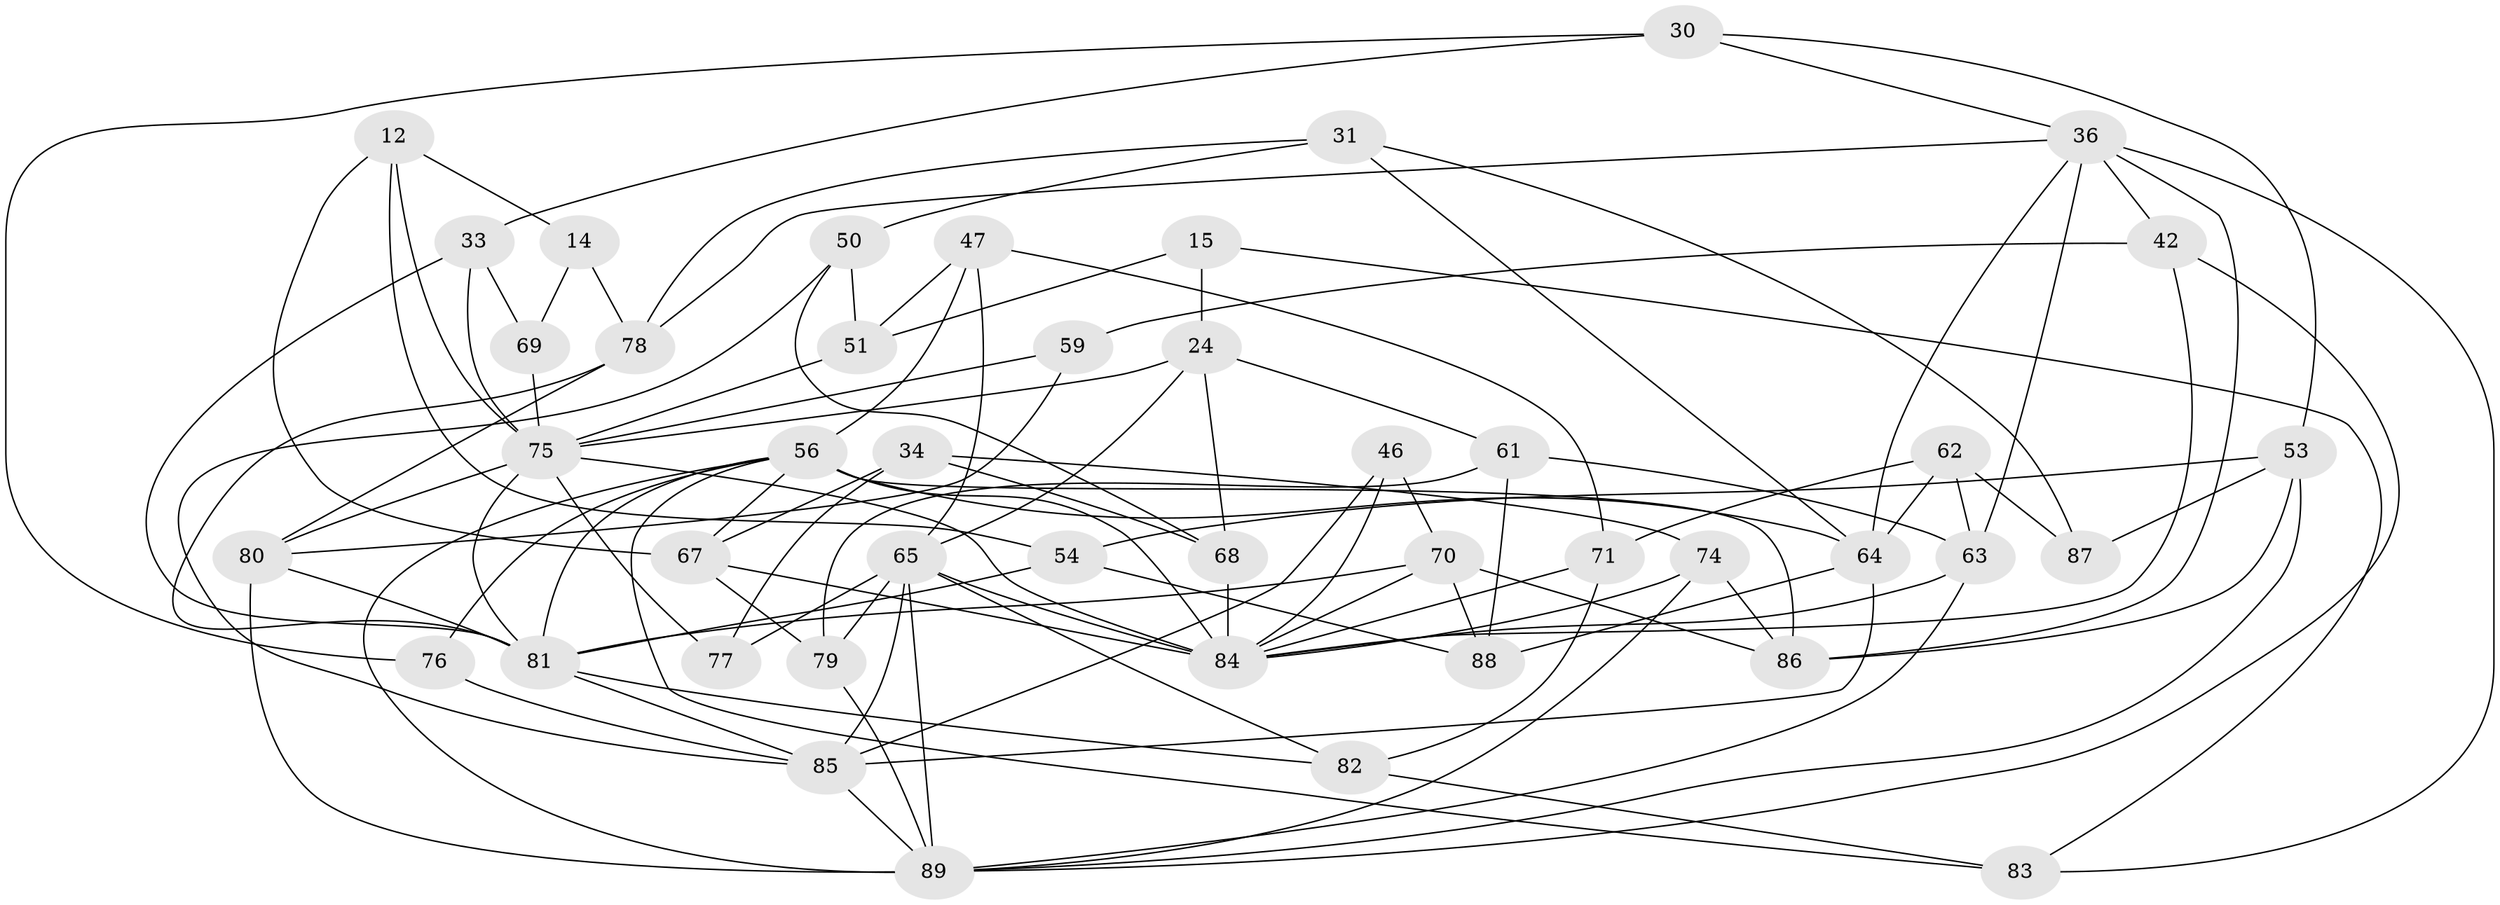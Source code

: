 // original degree distribution, {4: 1.0}
// Generated by graph-tools (version 1.1) at 2025/57/03/09/25 04:57:06]
// undirected, 44 vertices, 108 edges
graph export_dot {
graph [start="1"]
  node [color=gray90,style=filled];
  12 [super="+1"];
  14;
  15;
  24 [super="+6"];
  30;
  31;
  33 [super="+27"];
  34;
  36 [super="+32"];
  42;
  46;
  47;
  50;
  51;
  53 [super="+22"];
  54;
  56 [super="+3+7+18+19"];
  59;
  61;
  62;
  63 [super="+41"];
  64 [super="+29"];
  65 [super="+5+44+58"];
  67 [super="+45"];
  68;
  69;
  70 [super="+4"];
  71;
  74;
  75 [super="+9+23+60+66"];
  76;
  77;
  78 [super="+40"];
  79 [super="+35"];
  80 [super="+48+55"];
  81 [super="+20+38+49"];
  82;
  83;
  84 [super="+28+72+52+73"];
  85 [super="+25+43"];
  86 [super="+57"];
  87;
  88;
  89 [super="+11+17"];
  12 -- 14 [weight=2];
  12 -- 54;
  12 -- 75 [weight=2];
  12 -- 67;
  14 -- 69;
  14 -- 78;
  15 -- 24 [weight=2];
  15 -- 51;
  15 -- 83;
  24 -- 61;
  24 -- 68;
  24 -- 75;
  24 -- 65;
  30 -- 76;
  30 -- 53;
  30 -- 36;
  30 -- 33;
  31 -- 50;
  31 -- 87;
  31 -- 78;
  31 -- 64;
  33 -- 69 [weight=2];
  33 -- 81 [weight=2];
  33 -- 75;
  34 -- 77;
  34 -- 68;
  34 -- 74;
  34 -- 67;
  36 -- 86;
  36 -- 63 [weight=2];
  36 -- 83;
  36 -- 42;
  36 -- 78;
  36 -- 64;
  42 -- 59;
  42 -- 84;
  42 -- 89;
  46 -- 70 [weight=2];
  46 -- 85;
  46 -- 84;
  47 -- 51;
  47 -- 71;
  47 -- 56;
  47 -- 65;
  50 -- 68;
  50 -- 51;
  50 -- 85;
  51 -- 75;
  53 -- 89;
  53 -- 87 [weight=2];
  53 -- 54;
  53 -- 86;
  54 -- 81;
  54 -- 88;
  56 -- 76;
  56 -- 64 [weight=2];
  56 -- 83;
  56 -- 67;
  56 -- 89;
  56 -- 86 [weight=2];
  56 -- 81;
  56 -- 84 [weight=2];
  59 -- 80 [weight=2];
  59 -- 75;
  61 -- 63;
  61 -- 88;
  61 -- 79;
  62 -- 71;
  62 -- 63;
  62 -- 64;
  62 -- 87;
  63 -- 89;
  63 -- 84;
  64 -- 88;
  64 -- 85 [weight=2];
  65 -- 79 [weight=3];
  65 -- 82;
  65 -- 77 [weight=2];
  65 -- 89 [weight=2];
  65 -- 85;
  65 -- 84 [weight=3];
  67 -- 79;
  67 -- 84 [weight=2];
  68 -- 84;
  69 -- 75;
  70 -- 88;
  70 -- 86;
  70 -- 81;
  70 -- 84;
  71 -- 82;
  71 -- 84;
  74 -- 89;
  74 -- 86;
  74 -- 84;
  75 -- 77;
  75 -- 80;
  75 -- 81;
  75 -- 84 [weight=2];
  76 -- 85 [weight=2];
  78 -- 80 [weight=2];
  78 -- 81;
  79 -- 89;
  80 -- 81;
  80 -- 89 [weight=2];
  81 -- 82;
  81 -- 85;
  82 -- 83;
  85 -- 89 [weight=2];
}

